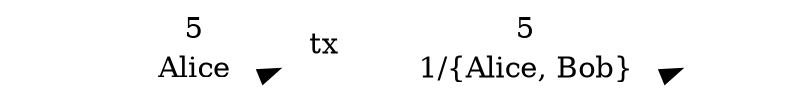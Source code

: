 digraph G {
  graph [bgcolor=transparent]
  rankdir=LR
  I1 [style=invisible]
  I1 -> tx [label="5",labelfontcolor=white,color=white]
  I1 -> tx [labelloc="b",label="Alice",style=invisible,labelfontcolor=white]
  I2 [style=invisible]
  tx [color=white,labelfontcolor=white]
  tx -> I2 [label="5",labelfontcolor=white,color=white]
  tx -> I2 [labelloc="b",label="1/\{Alice, Bob\}",style=invisible,labelfontcolor=white]
  
}
